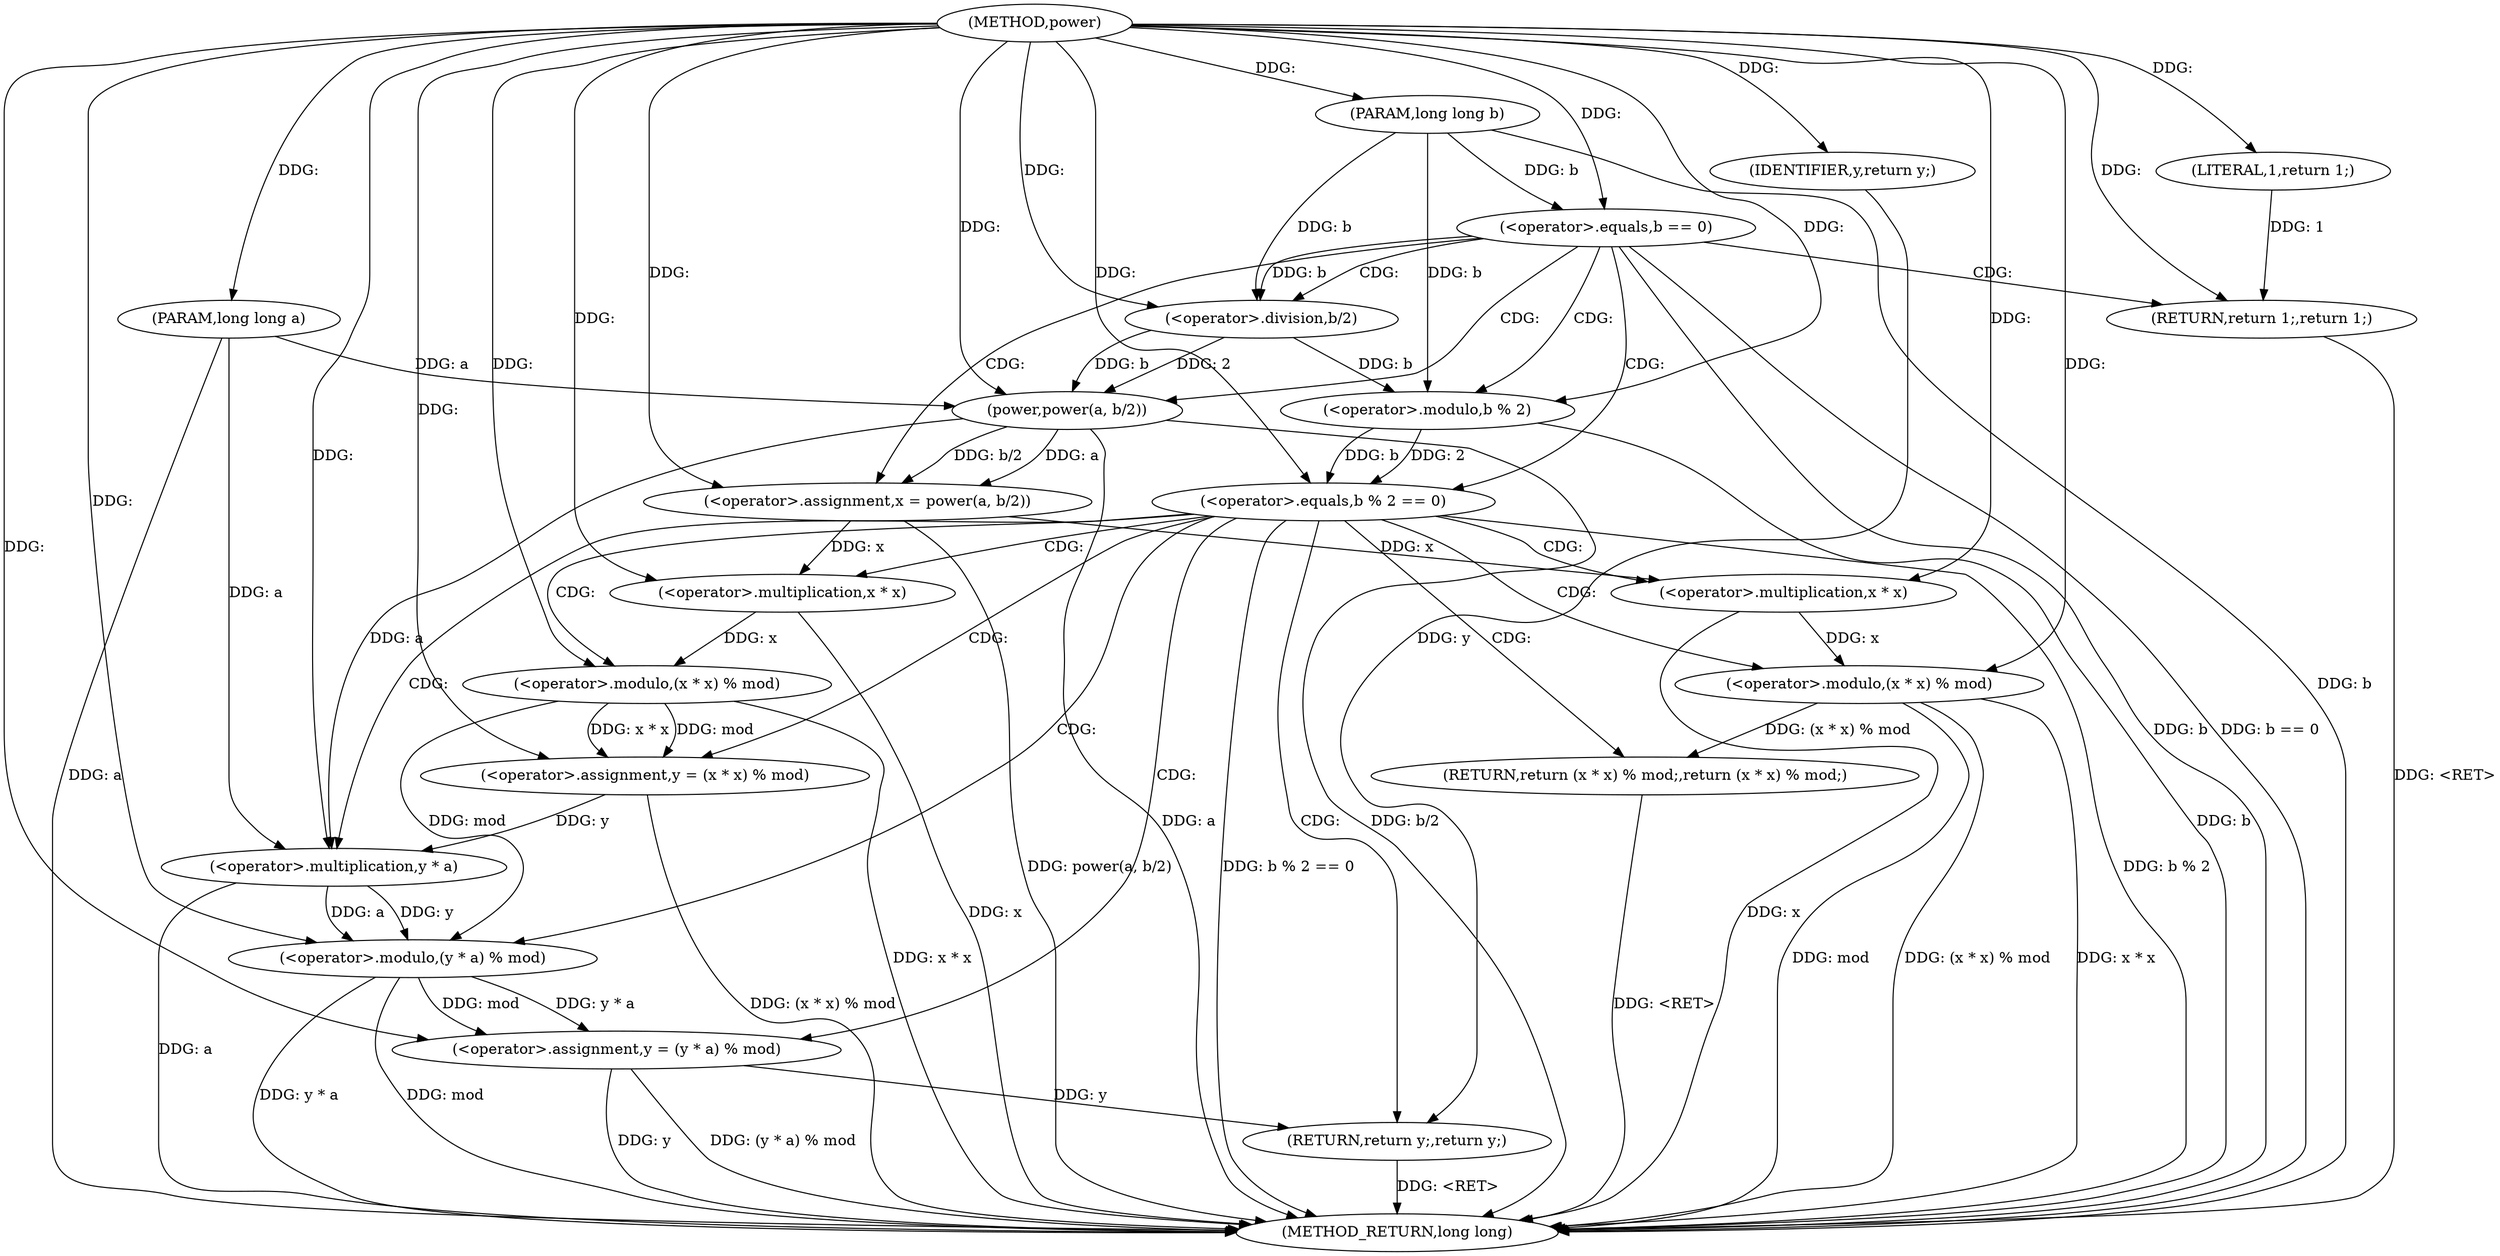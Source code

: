 digraph "power" {  
"1000102" [label = "(METHOD,power)" ]
"1000153" [label = "(METHOD_RETURN,long long)" ]
"1000103" [label = "(PARAM,long long a)" ]
"1000104" [label = "(PARAM,long long b)" ]
"1000114" [label = "(<operator>.assignment,x = power(a, b/2))" ]
"1000107" [label = "(<operator>.equals,b == 0)" ]
"1000122" [label = "(<operator>.equals,b % 2 == 0)" ]
"1000111" [label = "(RETURN,return 1;,return 1;)" ]
"1000116" [label = "(power,power(a, b/2))" ]
"1000128" [label = "(RETURN,return (x * x) % mod;,return (x * x) % mod;)" ]
"1000112" [label = "(LITERAL,1,return 1;)" ]
"1000118" [label = "(<operator>.division,b/2)" ]
"1000123" [label = "(<operator>.modulo,b % 2)" ]
"1000129" [label = "(<operator>.modulo,(x * x) % mod)" ]
"1000137" [label = "(<operator>.assignment,y = (x * x) % mod)" ]
"1000144" [label = "(<operator>.assignment,y = (y * a) % mod)" ]
"1000151" [label = "(RETURN,return y;,return y;)" ]
"1000152" [label = "(IDENTIFIER,y,return y;)" ]
"1000130" [label = "(<operator>.multiplication,x * x)" ]
"1000139" [label = "(<operator>.modulo,(x * x) % mod)" ]
"1000146" [label = "(<operator>.modulo,(y * a) % mod)" ]
"1000140" [label = "(<operator>.multiplication,x * x)" ]
"1000147" [label = "(<operator>.multiplication,y * a)" ]
  "1000103" -> "1000153"  [ label = "DDG: a"] 
  "1000104" -> "1000153"  [ label = "DDG: b"] 
  "1000107" -> "1000153"  [ label = "DDG: b"] 
  "1000107" -> "1000153"  [ label = "DDG: b == 0"] 
  "1000116" -> "1000153"  [ label = "DDG: a"] 
  "1000116" -> "1000153"  [ label = "DDG: b/2"] 
  "1000114" -> "1000153"  [ label = "DDG: power(a, b/2)"] 
  "1000123" -> "1000153"  [ label = "DDG: b"] 
  "1000122" -> "1000153"  [ label = "DDG: b % 2"] 
  "1000122" -> "1000153"  [ label = "DDG: b % 2 == 0"] 
  "1000140" -> "1000153"  [ label = "DDG: x"] 
  "1000139" -> "1000153"  [ label = "DDG: x * x"] 
  "1000137" -> "1000153"  [ label = "DDG: (x * x) % mod"] 
  "1000144" -> "1000153"  [ label = "DDG: y"] 
  "1000147" -> "1000153"  [ label = "DDG: a"] 
  "1000146" -> "1000153"  [ label = "DDG: y * a"] 
  "1000146" -> "1000153"  [ label = "DDG: mod"] 
  "1000144" -> "1000153"  [ label = "DDG: (y * a) % mod"] 
  "1000130" -> "1000153"  [ label = "DDG: x"] 
  "1000129" -> "1000153"  [ label = "DDG: x * x"] 
  "1000129" -> "1000153"  [ label = "DDG: mod"] 
  "1000129" -> "1000153"  [ label = "DDG: (x * x) % mod"] 
  "1000111" -> "1000153"  [ label = "DDG: <RET>"] 
  "1000151" -> "1000153"  [ label = "DDG: <RET>"] 
  "1000128" -> "1000153"  [ label = "DDG: <RET>"] 
  "1000102" -> "1000103"  [ label = "DDG: "] 
  "1000102" -> "1000104"  [ label = "DDG: "] 
  "1000116" -> "1000114"  [ label = "DDG: a"] 
  "1000116" -> "1000114"  [ label = "DDG: b/2"] 
  "1000102" -> "1000114"  [ label = "DDG: "] 
  "1000104" -> "1000107"  [ label = "DDG: b"] 
  "1000102" -> "1000107"  [ label = "DDG: "] 
  "1000112" -> "1000111"  [ label = "DDG: 1"] 
  "1000102" -> "1000111"  [ label = "DDG: "] 
  "1000103" -> "1000116"  [ label = "DDG: a"] 
  "1000102" -> "1000116"  [ label = "DDG: "] 
  "1000118" -> "1000116"  [ label = "DDG: 2"] 
  "1000118" -> "1000116"  [ label = "DDG: b"] 
  "1000123" -> "1000122"  [ label = "DDG: b"] 
  "1000123" -> "1000122"  [ label = "DDG: 2"] 
  "1000102" -> "1000122"  [ label = "DDG: "] 
  "1000129" -> "1000128"  [ label = "DDG: (x * x) % mod"] 
  "1000102" -> "1000112"  [ label = "DDG: "] 
  "1000107" -> "1000118"  [ label = "DDG: b"] 
  "1000104" -> "1000118"  [ label = "DDG: b"] 
  "1000102" -> "1000118"  [ label = "DDG: "] 
  "1000118" -> "1000123"  [ label = "DDG: b"] 
  "1000104" -> "1000123"  [ label = "DDG: b"] 
  "1000102" -> "1000123"  [ label = "DDG: "] 
  "1000139" -> "1000137"  [ label = "DDG: mod"] 
  "1000139" -> "1000137"  [ label = "DDG: x * x"] 
  "1000146" -> "1000144"  [ label = "DDG: y * a"] 
  "1000146" -> "1000144"  [ label = "DDG: mod"] 
  "1000152" -> "1000151"  [ label = "DDG: y"] 
  "1000144" -> "1000151"  [ label = "DDG: y"] 
  "1000130" -> "1000129"  [ label = "DDG: x"] 
  "1000102" -> "1000129"  [ label = "DDG: "] 
  "1000102" -> "1000137"  [ label = "DDG: "] 
  "1000102" -> "1000144"  [ label = "DDG: "] 
  "1000102" -> "1000152"  [ label = "DDG: "] 
  "1000114" -> "1000130"  [ label = "DDG: x"] 
  "1000102" -> "1000130"  [ label = "DDG: "] 
  "1000140" -> "1000139"  [ label = "DDG: x"] 
  "1000102" -> "1000139"  [ label = "DDG: "] 
  "1000147" -> "1000146"  [ label = "DDG: y"] 
  "1000147" -> "1000146"  [ label = "DDG: a"] 
  "1000139" -> "1000146"  [ label = "DDG: mod"] 
  "1000102" -> "1000146"  [ label = "DDG: "] 
  "1000114" -> "1000140"  [ label = "DDG: x"] 
  "1000102" -> "1000140"  [ label = "DDG: "] 
  "1000137" -> "1000147"  [ label = "DDG: y"] 
  "1000102" -> "1000147"  [ label = "DDG: "] 
  "1000116" -> "1000147"  [ label = "DDG: a"] 
  "1000103" -> "1000147"  [ label = "DDG: a"] 
  "1000107" -> "1000116"  [ label = "CDG: "] 
  "1000107" -> "1000111"  [ label = "CDG: "] 
  "1000107" -> "1000123"  [ label = "CDG: "] 
  "1000107" -> "1000114"  [ label = "CDG: "] 
  "1000107" -> "1000118"  [ label = "CDG: "] 
  "1000107" -> "1000122"  [ label = "CDG: "] 
  "1000122" -> "1000128"  [ label = "CDG: "] 
  "1000122" -> "1000137"  [ label = "CDG: "] 
  "1000122" -> "1000129"  [ label = "CDG: "] 
  "1000122" -> "1000147"  [ label = "CDG: "] 
  "1000122" -> "1000151"  [ label = "CDG: "] 
  "1000122" -> "1000130"  [ label = "CDG: "] 
  "1000122" -> "1000139"  [ label = "CDG: "] 
  "1000122" -> "1000146"  [ label = "CDG: "] 
  "1000122" -> "1000144"  [ label = "CDG: "] 
  "1000122" -> "1000140"  [ label = "CDG: "] 
}
